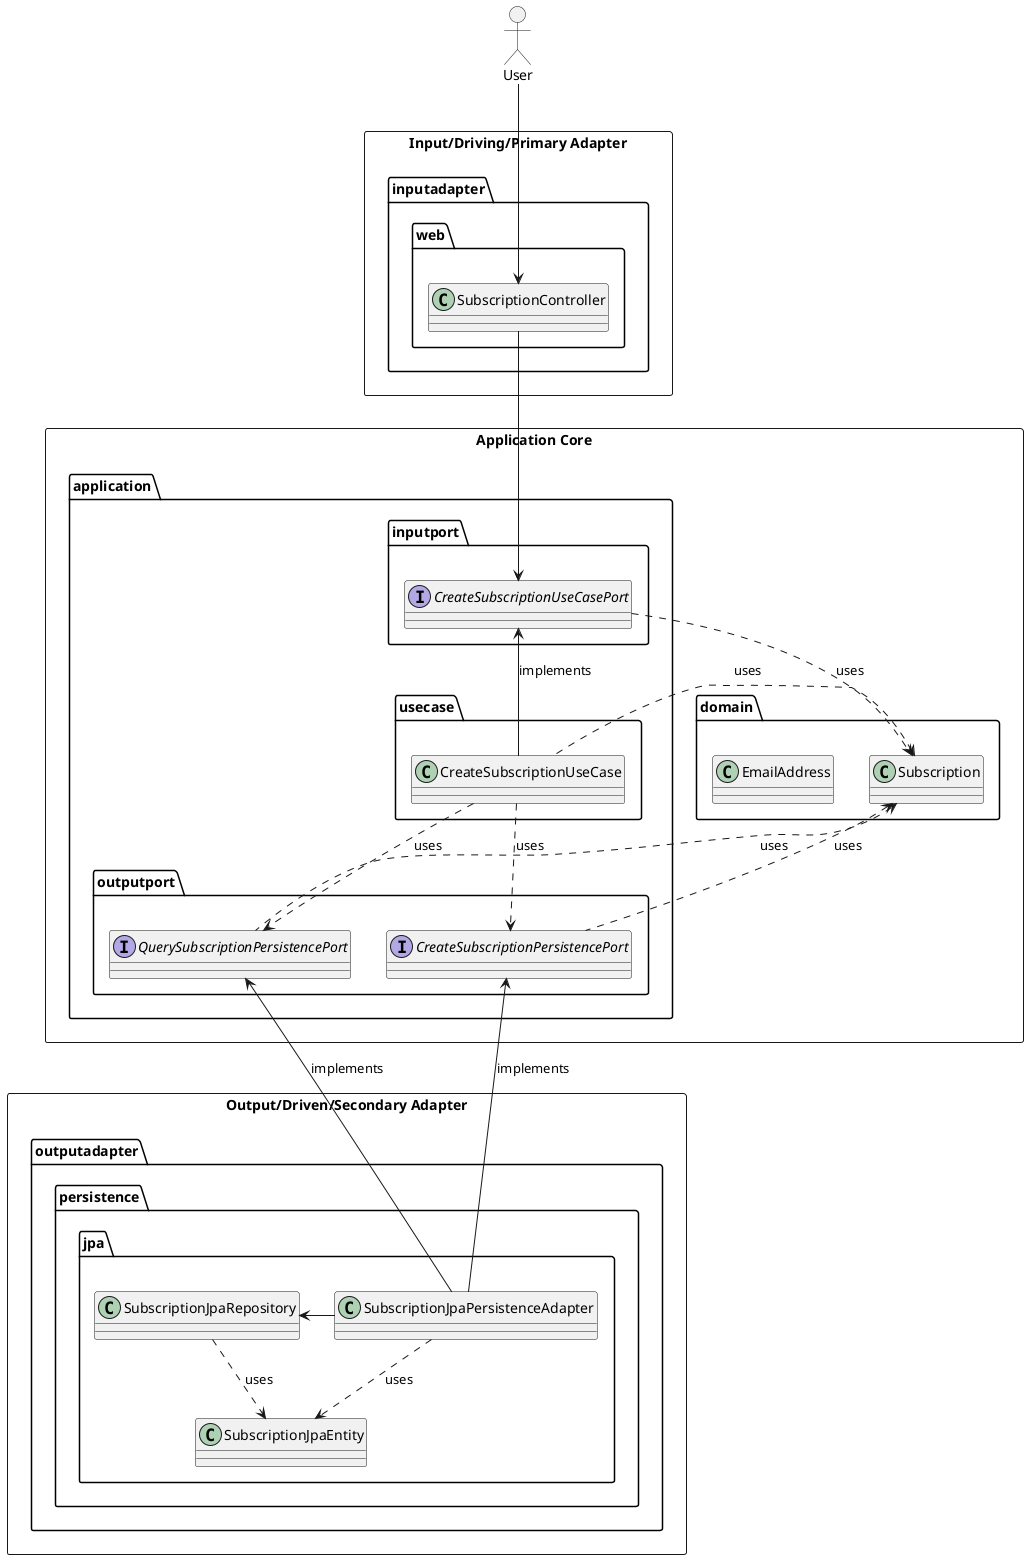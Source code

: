 @startuml
allowmixing

rectangle "Input/Driving/Primary Adapter" {
	package inputadapter {
		package web {
			class SubscriptionController
		}
	}
}

rectangle "Application Core" {
	package application { 
		package usecase {
			class CreateSubscriptionUseCase
		}
	
		package inputport {
			interface CreateSubscriptionUseCasePort
		}

		package outputport {
			interface CreateSubscriptionPersistencePort
			interface QuerySubscriptionPersistencePort
		}
	}
	package domain { 
		class Subscription
		class EmailAddress
	}
}

rectangle "Output/Driven/Secondary Adapter" {
	package outputadapter {
		package persistence {
			package jpa {
				class SubscriptionJpaPersistenceAdapter
				class SubscriptionJpaRepository
				class SubscriptionJpaEntity
			}
		}
	}
}

actor User
User -down-> SubscriptionController

SubscriptionController -down-> CreateSubscriptionUseCasePort
CreateSubscriptionUseCasePort .down.> Subscription: uses
CreateSubscriptionUseCase -up-> CreateSubscriptionUseCasePort: implements
CreateSubscriptionUseCase .left.> Subscription: uses
CreateSubscriptionUseCase .down.> CreateSubscriptionPersistencePort: uses
CreateSubscriptionUseCase .down.> QuerySubscriptionPersistencePort: uses

CreateSubscriptionPersistencePort .up.> Subscription: uses
QuerySubscriptionPersistencePort .up.> Subscription: uses

SubscriptionJpaPersistenceAdapter -up-> CreateSubscriptionPersistencePort: implements
SubscriptionJpaPersistenceAdapter -up-> QuerySubscriptionPersistencePort: implements
SubscriptionJpaPersistenceAdapter -left-> SubscriptionJpaRepository
SubscriptionJpaRepository ..> SubscriptionJpaEntity: uses
SubscriptionJpaPersistenceAdapter ..> SubscriptionJpaEntity: uses

@enduml